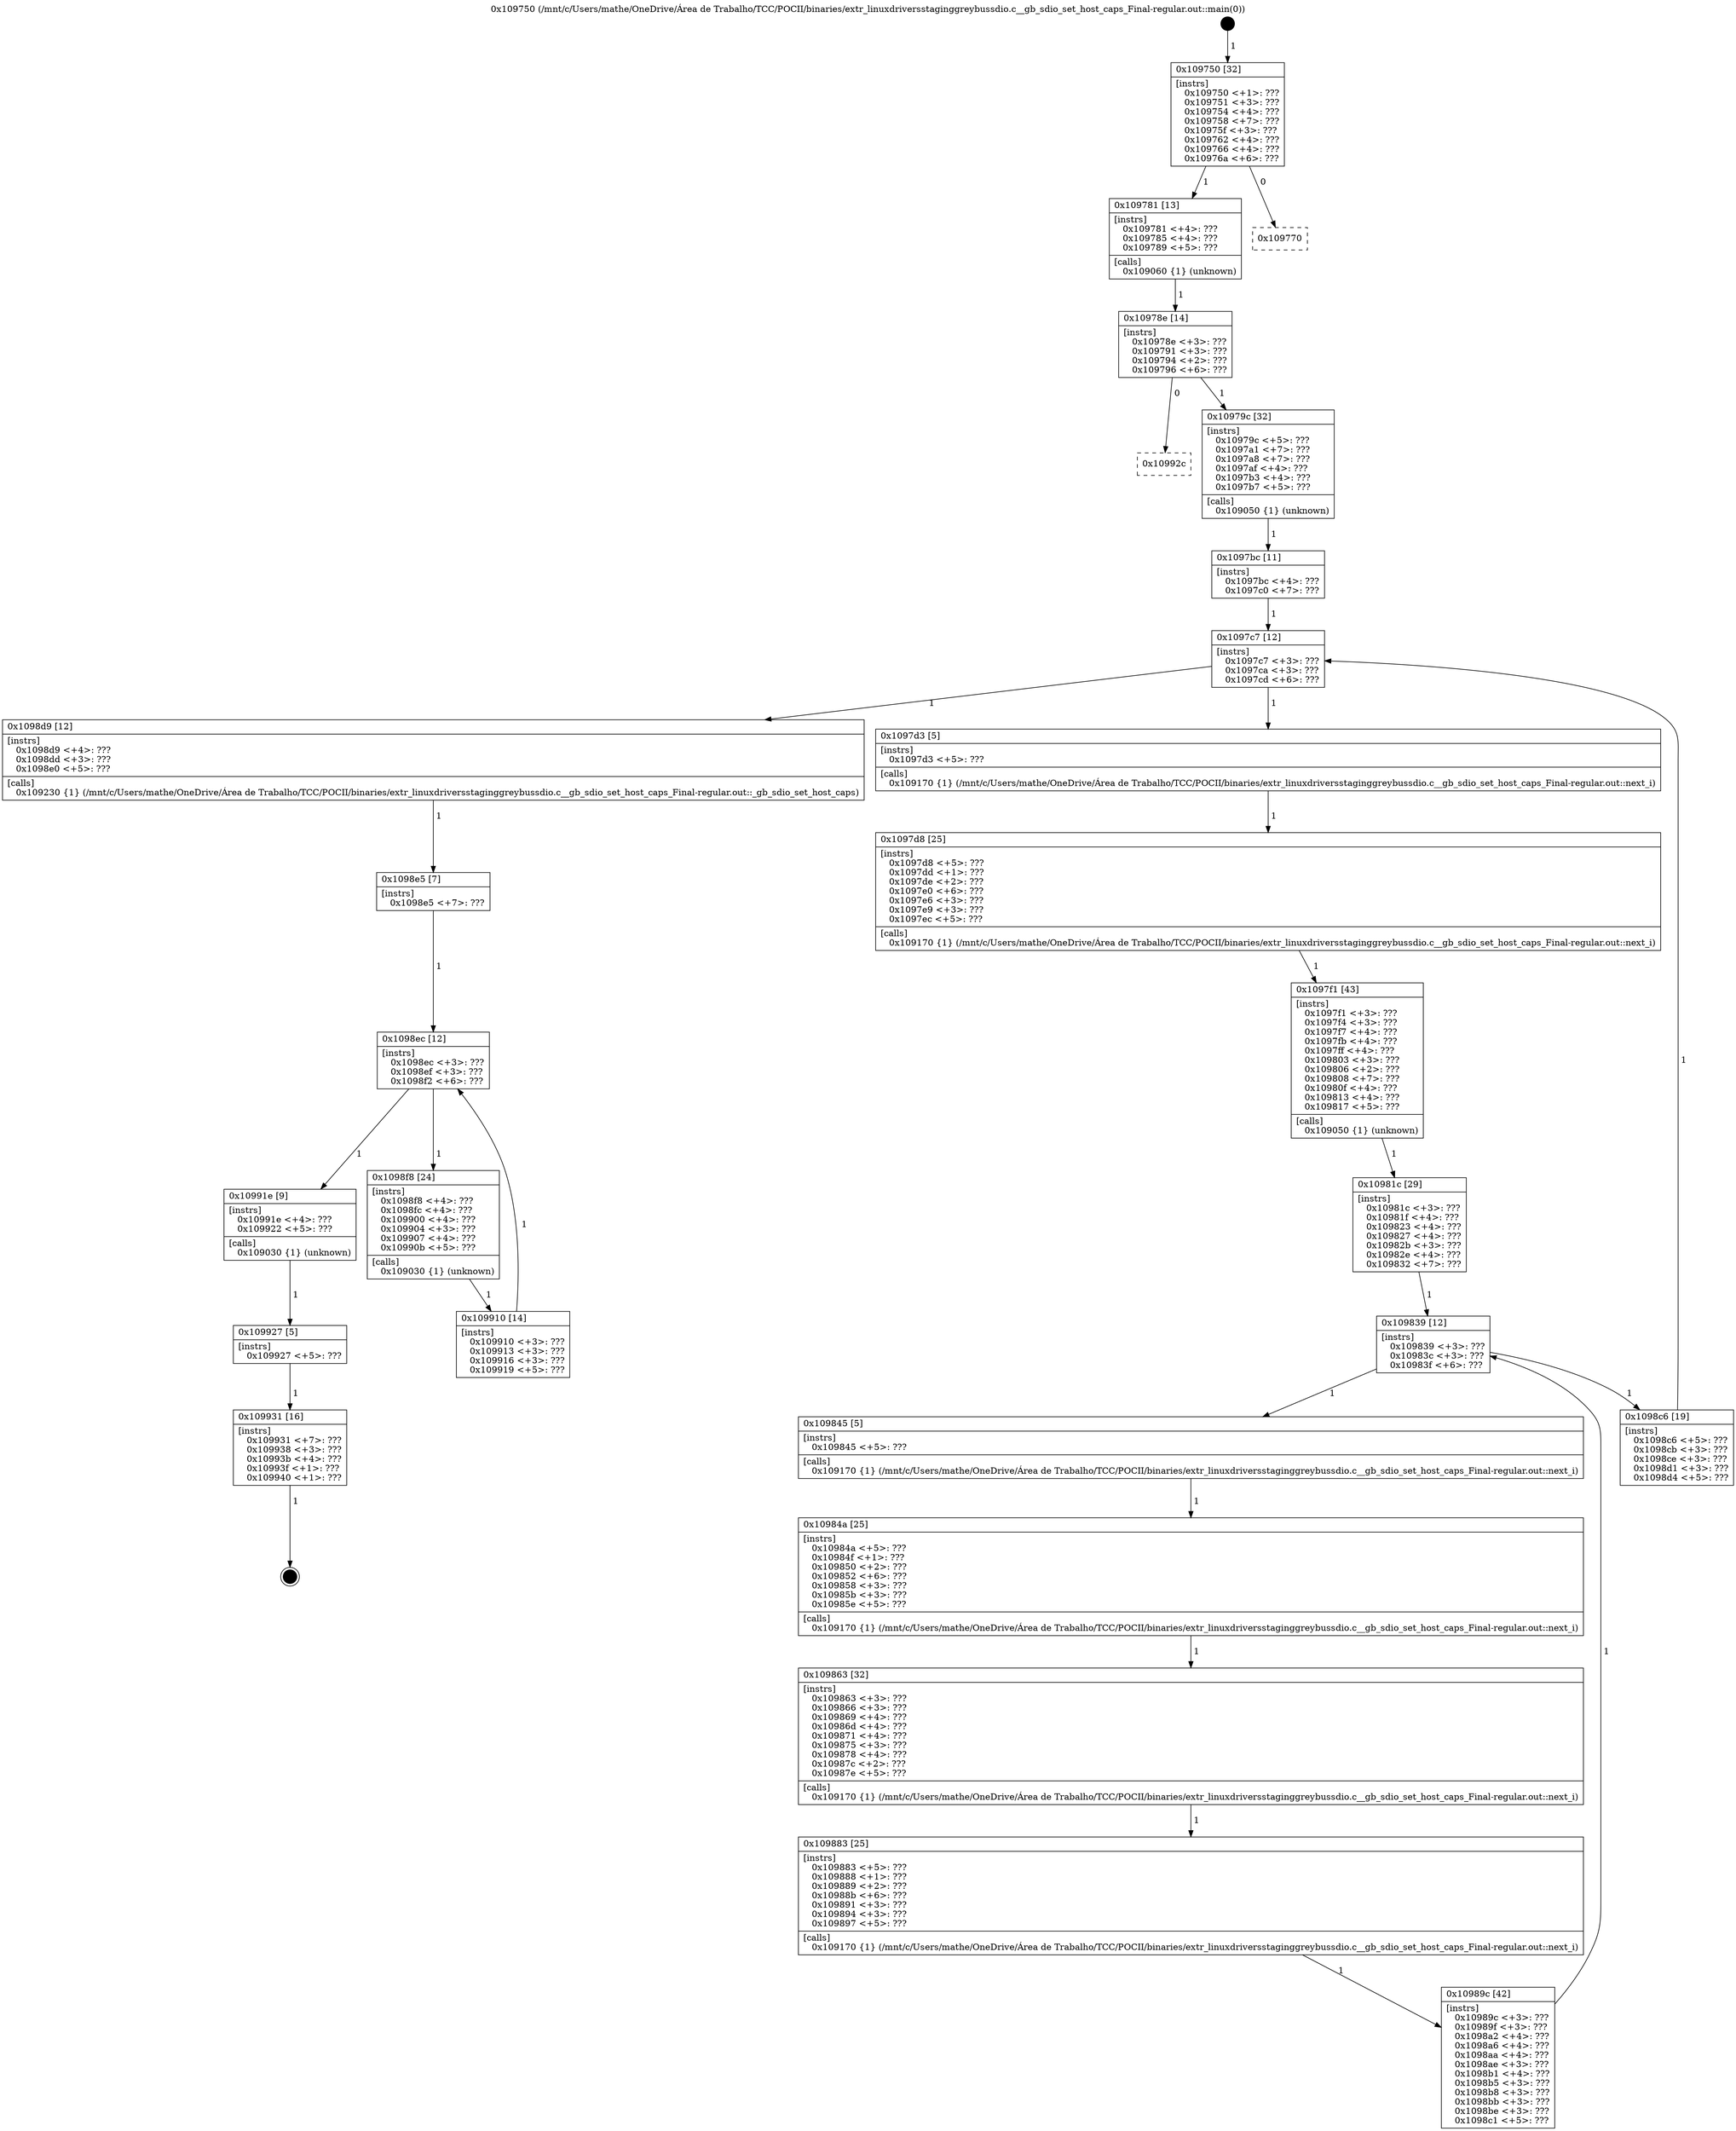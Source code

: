 digraph "0x109750" {
  label = "0x109750 (/mnt/c/Users/mathe/OneDrive/Área de Trabalho/TCC/POCII/binaries/extr_linuxdriversstaginggreybussdio.c__gb_sdio_set_host_caps_Final-regular.out::main(0))"
  labelloc = "t"
  node[shape=record]

  Entry [label="",width=0.3,height=0.3,shape=circle,fillcolor=black,style=filled]
  "0x109750" [label="{
     0x109750 [32]\l
     | [instrs]\l
     &nbsp;&nbsp;0x109750 \<+1\>: ???\l
     &nbsp;&nbsp;0x109751 \<+3\>: ???\l
     &nbsp;&nbsp;0x109754 \<+4\>: ???\l
     &nbsp;&nbsp;0x109758 \<+7\>: ???\l
     &nbsp;&nbsp;0x10975f \<+3\>: ???\l
     &nbsp;&nbsp;0x109762 \<+4\>: ???\l
     &nbsp;&nbsp;0x109766 \<+4\>: ???\l
     &nbsp;&nbsp;0x10976a \<+6\>: ???\l
  }"]
  "0x109781" [label="{
     0x109781 [13]\l
     | [instrs]\l
     &nbsp;&nbsp;0x109781 \<+4\>: ???\l
     &nbsp;&nbsp;0x109785 \<+4\>: ???\l
     &nbsp;&nbsp;0x109789 \<+5\>: ???\l
     | [calls]\l
     &nbsp;&nbsp;0x109060 \{1\} (unknown)\l
  }"]
  "0x109770" [label="{
     0x109770\l
  }", style=dashed]
  "0x10978e" [label="{
     0x10978e [14]\l
     | [instrs]\l
     &nbsp;&nbsp;0x10978e \<+3\>: ???\l
     &nbsp;&nbsp;0x109791 \<+3\>: ???\l
     &nbsp;&nbsp;0x109794 \<+2\>: ???\l
     &nbsp;&nbsp;0x109796 \<+6\>: ???\l
  }"]
  "0x10992c" [label="{
     0x10992c\l
  }", style=dashed]
  "0x10979c" [label="{
     0x10979c [32]\l
     | [instrs]\l
     &nbsp;&nbsp;0x10979c \<+5\>: ???\l
     &nbsp;&nbsp;0x1097a1 \<+7\>: ???\l
     &nbsp;&nbsp;0x1097a8 \<+7\>: ???\l
     &nbsp;&nbsp;0x1097af \<+4\>: ???\l
     &nbsp;&nbsp;0x1097b3 \<+4\>: ???\l
     &nbsp;&nbsp;0x1097b7 \<+5\>: ???\l
     | [calls]\l
     &nbsp;&nbsp;0x109050 \{1\} (unknown)\l
  }"]
  Exit [label="",width=0.3,height=0.3,shape=circle,fillcolor=black,style=filled,peripheries=2]
  "0x1097c7" [label="{
     0x1097c7 [12]\l
     | [instrs]\l
     &nbsp;&nbsp;0x1097c7 \<+3\>: ???\l
     &nbsp;&nbsp;0x1097ca \<+3\>: ???\l
     &nbsp;&nbsp;0x1097cd \<+6\>: ???\l
  }"]
  "0x1098d9" [label="{
     0x1098d9 [12]\l
     | [instrs]\l
     &nbsp;&nbsp;0x1098d9 \<+4\>: ???\l
     &nbsp;&nbsp;0x1098dd \<+3\>: ???\l
     &nbsp;&nbsp;0x1098e0 \<+5\>: ???\l
     | [calls]\l
     &nbsp;&nbsp;0x109230 \{1\} (/mnt/c/Users/mathe/OneDrive/Área de Trabalho/TCC/POCII/binaries/extr_linuxdriversstaginggreybussdio.c__gb_sdio_set_host_caps_Final-regular.out::_gb_sdio_set_host_caps)\l
  }"]
  "0x1097d3" [label="{
     0x1097d3 [5]\l
     | [instrs]\l
     &nbsp;&nbsp;0x1097d3 \<+5\>: ???\l
     | [calls]\l
     &nbsp;&nbsp;0x109170 \{1\} (/mnt/c/Users/mathe/OneDrive/Área de Trabalho/TCC/POCII/binaries/extr_linuxdriversstaginggreybussdio.c__gb_sdio_set_host_caps_Final-regular.out::next_i)\l
  }"]
  "0x1097d8" [label="{
     0x1097d8 [25]\l
     | [instrs]\l
     &nbsp;&nbsp;0x1097d8 \<+5\>: ???\l
     &nbsp;&nbsp;0x1097dd \<+1\>: ???\l
     &nbsp;&nbsp;0x1097de \<+2\>: ???\l
     &nbsp;&nbsp;0x1097e0 \<+6\>: ???\l
     &nbsp;&nbsp;0x1097e6 \<+3\>: ???\l
     &nbsp;&nbsp;0x1097e9 \<+3\>: ???\l
     &nbsp;&nbsp;0x1097ec \<+5\>: ???\l
     | [calls]\l
     &nbsp;&nbsp;0x109170 \{1\} (/mnt/c/Users/mathe/OneDrive/Área de Trabalho/TCC/POCII/binaries/extr_linuxdriversstaginggreybussdio.c__gb_sdio_set_host_caps_Final-regular.out::next_i)\l
  }"]
  "0x1097f1" [label="{
     0x1097f1 [43]\l
     | [instrs]\l
     &nbsp;&nbsp;0x1097f1 \<+3\>: ???\l
     &nbsp;&nbsp;0x1097f4 \<+3\>: ???\l
     &nbsp;&nbsp;0x1097f7 \<+4\>: ???\l
     &nbsp;&nbsp;0x1097fb \<+4\>: ???\l
     &nbsp;&nbsp;0x1097ff \<+4\>: ???\l
     &nbsp;&nbsp;0x109803 \<+3\>: ???\l
     &nbsp;&nbsp;0x109806 \<+2\>: ???\l
     &nbsp;&nbsp;0x109808 \<+7\>: ???\l
     &nbsp;&nbsp;0x10980f \<+4\>: ???\l
     &nbsp;&nbsp;0x109813 \<+4\>: ???\l
     &nbsp;&nbsp;0x109817 \<+5\>: ???\l
     | [calls]\l
     &nbsp;&nbsp;0x109050 \{1\} (unknown)\l
  }"]
  "0x109839" [label="{
     0x109839 [12]\l
     | [instrs]\l
     &nbsp;&nbsp;0x109839 \<+3\>: ???\l
     &nbsp;&nbsp;0x10983c \<+3\>: ???\l
     &nbsp;&nbsp;0x10983f \<+6\>: ???\l
  }"]
  "0x1098c6" [label="{
     0x1098c6 [19]\l
     | [instrs]\l
     &nbsp;&nbsp;0x1098c6 \<+5\>: ???\l
     &nbsp;&nbsp;0x1098cb \<+3\>: ???\l
     &nbsp;&nbsp;0x1098ce \<+3\>: ???\l
     &nbsp;&nbsp;0x1098d1 \<+3\>: ???\l
     &nbsp;&nbsp;0x1098d4 \<+5\>: ???\l
  }"]
  "0x109845" [label="{
     0x109845 [5]\l
     | [instrs]\l
     &nbsp;&nbsp;0x109845 \<+5\>: ???\l
     | [calls]\l
     &nbsp;&nbsp;0x109170 \{1\} (/mnt/c/Users/mathe/OneDrive/Área de Trabalho/TCC/POCII/binaries/extr_linuxdriversstaginggreybussdio.c__gb_sdio_set_host_caps_Final-regular.out::next_i)\l
  }"]
  "0x10984a" [label="{
     0x10984a [25]\l
     | [instrs]\l
     &nbsp;&nbsp;0x10984a \<+5\>: ???\l
     &nbsp;&nbsp;0x10984f \<+1\>: ???\l
     &nbsp;&nbsp;0x109850 \<+2\>: ???\l
     &nbsp;&nbsp;0x109852 \<+6\>: ???\l
     &nbsp;&nbsp;0x109858 \<+3\>: ???\l
     &nbsp;&nbsp;0x10985b \<+3\>: ???\l
     &nbsp;&nbsp;0x10985e \<+5\>: ???\l
     | [calls]\l
     &nbsp;&nbsp;0x109170 \{1\} (/mnt/c/Users/mathe/OneDrive/Área de Trabalho/TCC/POCII/binaries/extr_linuxdriversstaginggreybussdio.c__gb_sdio_set_host_caps_Final-regular.out::next_i)\l
  }"]
  "0x109863" [label="{
     0x109863 [32]\l
     | [instrs]\l
     &nbsp;&nbsp;0x109863 \<+3\>: ???\l
     &nbsp;&nbsp;0x109866 \<+3\>: ???\l
     &nbsp;&nbsp;0x109869 \<+4\>: ???\l
     &nbsp;&nbsp;0x10986d \<+4\>: ???\l
     &nbsp;&nbsp;0x109871 \<+4\>: ???\l
     &nbsp;&nbsp;0x109875 \<+3\>: ???\l
     &nbsp;&nbsp;0x109878 \<+4\>: ???\l
     &nbsp;&nbsp;0x10987c \<+2\>: ???\l
     &nbsp;&nbsp;0x10987e \<+5\>: ???\l
     | [calls]\l
     &nbsp;&nbsp;0x109170 \{1\} (/mnt/c/Users/mathe/OneDrive/Área de Trabalho/TCC/POCII/binaries/extr_linuxdriversstaginggreybussdio.c__gb_sdio_set_host_caps_Final-regular.out::next_i)\l
  }"]
  "0x109883" [label="{
     0x109883 [25]\l
     | [instrs]\l
     &nbsp;&nbsp;0x109883 \<+5\>: ???\l
     &nbsp;&nbsp;0x109888 \<+1\>: ???\l
     &nbsp;&nbsp;0x109889 \<+2\>: ???\l
     &nbsp;&nbsp;0x10988b \<+6\>: ???\l
     &nbsp;&nbsp;0x109891 \<+3\>: ???\l
     &nbsp;&nbsp;0x109894 \<+3\>: ???\l
     &nbsp;&nbsp;0x109897 \<+5\>: ???\l
     | [calls]\l
     &nbsp;&nbsp;0x109170 \{1\} (/mnt/c/Users/mathe/OneDrive/Área de Trabalho/TCC/POCII/binaries/extr_linuxdriversstaginggreybussdio.c__gb_sdio_set_host_caps_Final-regular.out::next_i)\l
  }"]
  "0x10989c" [label="{
     0x10989c [42]\l
     | [instrs]\l
     &nbsp;&nbsp;0x10989c \<+3\>: ???\l
     &nbsp;&nbsp;0x10989f \<+3\>: ???\l
     &nbsp;&nbsp;0x1098a2 \<+4\>: ???\l
     &nbsp;&nbsp;0x1098a6 \<+4\>: ???\l
     &nbsp;&nbsp;0x1098aa \<+4\>: ???\l
     &nbsp;&nbsp;0x1098ae \<+3\>: ???\l
     &nbsp;&nbsp;0x1098b1 \<+4\>: ???\l
     &nbsp;&nbsp;0x1098b5 \<+3\>: ???\l
     &nbsp;&nbsp;0x1098b8 \<+3\>: ???\l
     &nbsp;&nbsp;0x1098bb \<+3\>: ???\l
     &nbsp;&nbsp;0x1098be \<+3\>: ???\l
     &nbsp;&nbsp;0x1098c1 \<+5\>: ???\l
  }"]
  "0x10981c" [label="{
     0x10981c [29]\l
     | [instrs]\l
     &nbsp;&nbsp;0x10981c \<+3\>: ???\l
     &nbsp;&nbsp;0x10981f \<+4\>: ???\l
     &nbsp;&nbsp;0x109823 \<+4\>: ???\l
     &nbsp;&nbsp;0x109827 \<+4\>: ???\l
     &nbsp;&nbsp;0x10982b \<+3\>: ???\l
     &nbsp;&nbsp;0x10982e \<+4\>: ???\l
     &nbsp;&nbsp;0x109832 \<+7\>: ???\l
  }"]
  "0x109931" [label="{
     0x109931 [16]\l
     | [instrs]\l
     &nbsp;&nbsp;0x109931 \<+7\>: ???\l
     &nbsp;&nbsp;0x109938 \<+3\>: ???\l
     &nbsp;&nbsp;0x10993b \<+4\>: ???\l
     &nbsp;&nbsp;0x10993f \<+1\>: ???\l
     &nbsp;&nbsp;0x109940 \<+1\>: ???\l
  }"]
  "0x1097bc" [label="{
     0x1097bc [11]\l
     | [instrs]\l
     &nbsp;&nbsp;0x1097bc \<+4\>: ???\l
     &nbsp;&nbsp;0x1097c0 \<+7\>: ???\l
  }"]
  "0x1098ec" [label="{
     0x1098ec [12]\l
     | [instrs]\l
     &nbsp;&nbsp;0x1098ec \<+3\>: ???\l
     &nbsp;&nbsp;0x1098ef \<+3\>: ???\l
     &nbsp;&nbsp;0x1098f2 \<+6\>: ???\l
  }"]
  "0x10991e" [label="{
     0x10991e [9]\l
     | [instrs]\l
     &nbsp;&nbsp;0x10991e \<+4\>: ???\l
     &nbsp;&nbsp;0x109922 \<+5\>: ???\l
     | [calls]\l
     &nbsp;&nbsp;0x109030 \{1\} (unknown)\l
  }"]
  "0x1098f8" [label="{
     0x1098f8 [24]\l
     | [instrs]\l
     &nbsp;&nbsp;0x1098f8 \<+4\>: ???\l
     &nbsp;&nbsp;0x1098fc \<+4\>: ???\l
     &nbsp;&nbsp;0x109900 \<+4\>: ???\l
     &nbsp;&nbsp;0x109904 \<+3\>: ???\l
     &nbsp;&nbsp;0x109907 \<+4\>: ???\l
     &nbsp;&nbsp;0x10990b \<+5\>: ???\l
     | [calls]\l
     &nbsp;&nbsp;0x109030 \{1\} (unknown)\l
  }"]
  "0x109910" [label="{
     0x109910 [14]\l
     | [instrs]\l
     &nbsp;&nbsp;0x109910 \<+3\>: ???\l
     &nbsp;&nbsp;0x109913 \<+3\>: ???\l
     &nbsp;&nbsp;0x109916 \<+3\>: ???\l
     &nbsp;&nbsp;0x109919 \<+5\>: ???\l
  }"]
  "0x1098e5" [label="{
     0x1098e5 [7]\l
     | [instrs]\l
     &nbsp;&nbsp;0x1098e5 \<+7\>: ???\l
  }"]
  "0x109927" [label="{
     0x109927 [5]\l
     | [instrs]\l
     &nbsp;&nbsp;0x109927 \<+5\>: ???\l
  }"]
  Entry -> "0x109750" [label=" 1"]
  "0x109750" -> "0x109781" [label=" 1"]
  "0x109750" -> "0x109770" [label=" 0"]
  "0x109781" -> "0x10978e" [label=" 1"]
  "0x10978e" -> "0x10992c" [label=" 0"]
  "0x10978e" -> "0x10979c" [label=" 1"]
  "0x109931" -> Exit [label=" 1"]
  "0x10979c" -> "0x1097bc" [label=" 1"]
  "0x1097c7" -> "0x1098d9" [label=" 1"]
  "0x1097c7" -> "0x1097d3" [label=" 1"]
  "0x1097d3" -> "0x1097d8" [label=" 1"]
  "0x1097d8" -> "0x1097f1" [label=" 1"]
  "0x1097f1" -> "0x10981c" [label=" 1"]
  "0x109839" -> "0x1098c6" [label=" 1"]
  "0x109839" -> "0x109845" [label=" 1"]
  "0x109845" -> "0x10984a" [label=" 1"]
  "0x10984a" -> "0x109863" [label=" 1"]
  "0x109863" -> "0x109883" [label=" 1"]
  "0x109883" -> "0x10989c" [label=" 1"]
  "0x10981c" -> "0x109839" [label=" 1"]
  "0x10989c" -> "0x109839" [label=" 1"]
  "0x109927" -> "0x109931" [label=" 1"]
  "0x1097bc" -> "0x1097c7" [label=" 1"]
  "0x1098c6" -> "0x1097c7" [label=" 1"]
  "0x1098d9" -> "0x1098e5" [label=" 1"]
  "0x1098ec" -> "0x10991e" [label=" 1"]
  "0x1098ec" -> "0x1098f8" [label=" 1"]
  "0x1098f8" -> "0x109910" [label=" 1"]
  "0x1098e5" -> "0x1098ec" [label=" 1"]
  "0x109910" -> "0x1098ec" [label=" 1"]
  "0x10991e" -> "0x109927" [label=" 1"]
}
